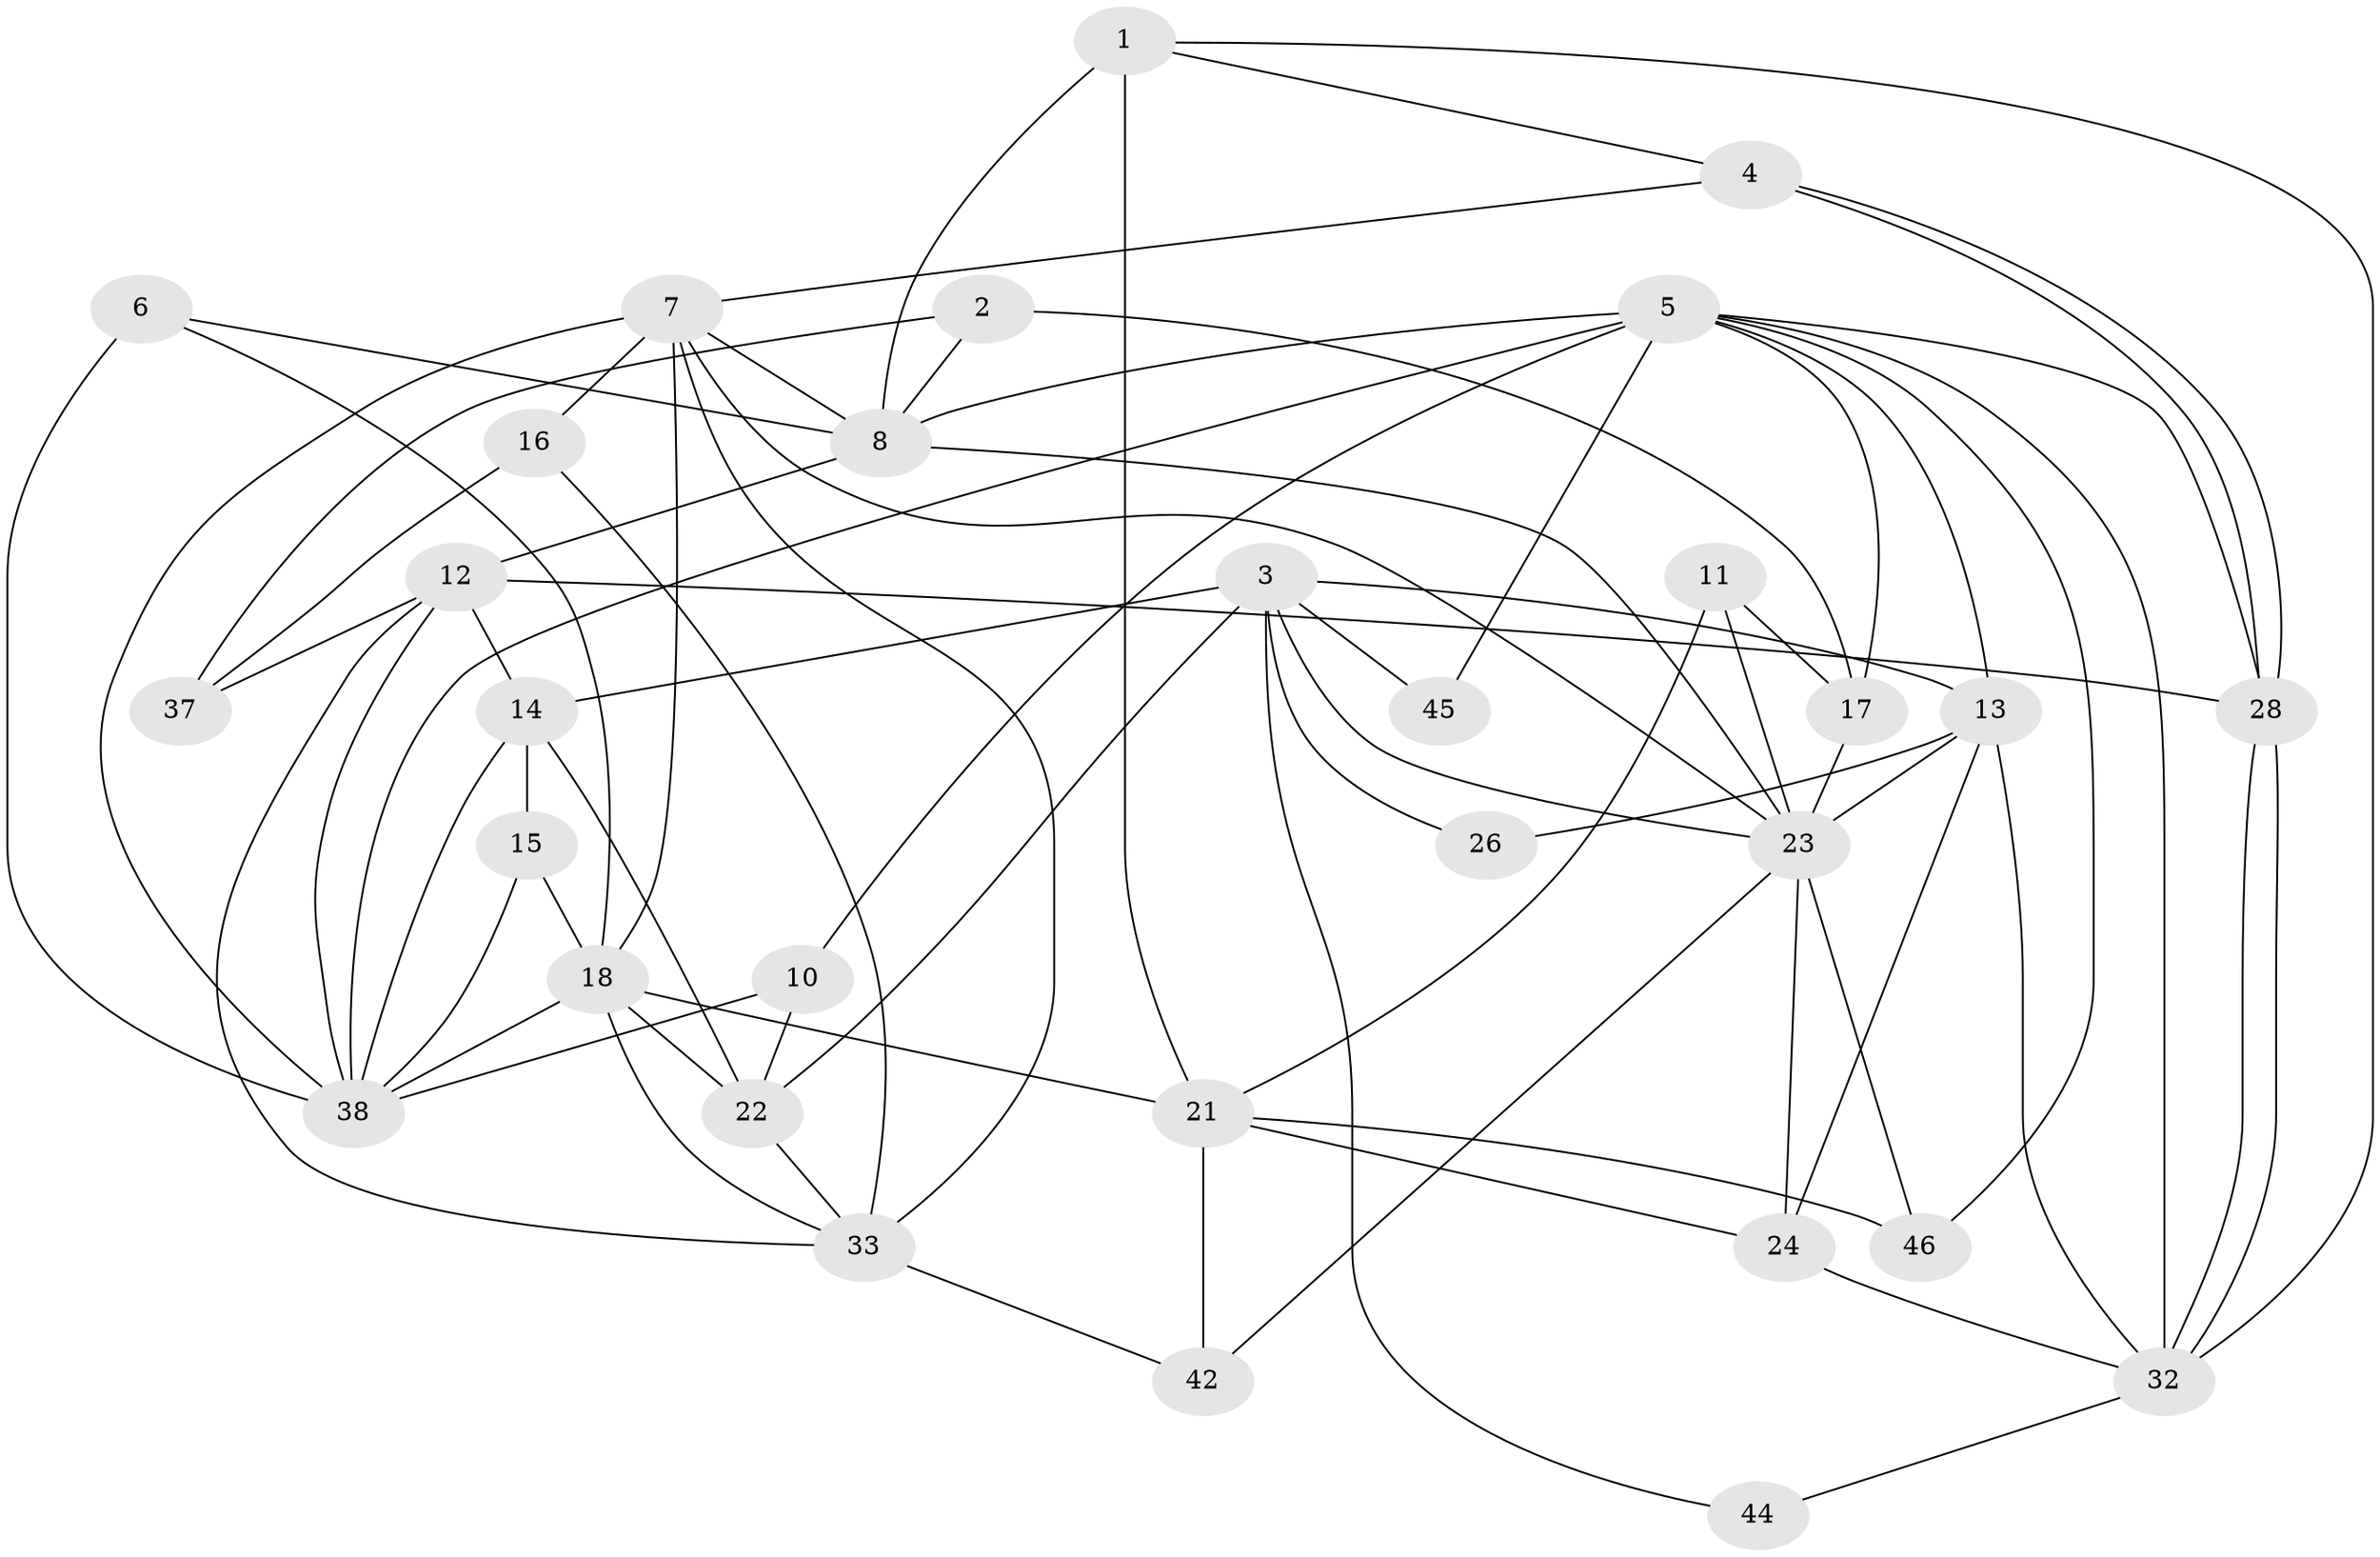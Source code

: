 // original degree distribution, {4: 0.27450980392156865, 3: 0.27450980392156865, 7: 0.0392156862745098, 5: 0.1568627450980392, 6: 0.09803921568627451, 2: 0.13725490196078433, 8: 0.0196078431372549}
// Generated by graph-tools (version 1.1) at 2025/41/03/06/25 10:41:54]
// undirected, 31 vertices, 75 edges
graph export_dot {
graph [start="1"]
  node [color=gray90,style=filled];
  1 [super="+25"];
  2 [super="+34"];
  3 [super="+47"];
  4;
  5 [super="+31"];
  6 [super="+43"];
  7 [super="+9"];
  8 [super="+20"];
  10;
  11;
  12 [super="+29"];
  13 [super="+49"];
  14 [super="+36"];
  15;
  16 [super="+41"];
  17 [super="+30"];
  18 [super="+19"];
  21 [super="+50"];
  22 [super="+35"];
  23 [super="+48"];
  24 [super="+27"];
  26;
  28;
  32 [super="+39"];
  33 [super="+40"];
  37;
  38 [super="+51"];
  42;
  44;
  45;
  46;
  1 -- 4;
  1 -- 8;
  1 -- 21 [weight=2];
  1 -- 32;
  2 -- 37;
  2 -- 8;
  2 -- 17;
  3 -- 23;
  3 -- 26;
  3 -- 22;
  3 -- 44;
  3 -- 45;
  3 -- 13;
  3 -- 14;
  4 -- 28;
  4 -- 28;
  4 -- 7;
  5 -- 28;
  5 -- 38 [weight=2];
  5 -- 8;
  5 -- 10;
  5 -- 46;
  5 -- 32;
  5 -- 45;
  5 -- 17;
  5 -- 13;
  6 -- 8;
  6 -- 18;
  6 -- 38;
  7 -- 33;
  7 -- 23;
  7 -- 16 [weight=2];
  7 -- 38;
  7 -- 18;
  7 -- 8;
  8 -- 12;
  8 -- 23;
  10 -- 22;
  10 -- 38;
  11 -- 17;
  11 -- 21;
  11 -- 23;
  12 -- 28;
  12 -- 33;
  12 -- 38;
  12 -- 37;
  12 -- 14;
  13 -- 24;
  13 -- 23 [weight=2];
  13 -- 32;
  13 -- 26;
  14 -- 22 [weight=2];
  14 -- 38;
  14 -- 15;
  15 -- 18;
  15 -- 38;
  16 -- 37;
  16 -- 33;
  17 -- 23 [weight=3];
  18 -- 33;
  18 -- 21;
  18 -- 22;
  18 -- 38;
  21 -- 42;
  21 -- 46;
  21 -- 24;
  22 -- 33;
  23 -- 46;
  23 -- 42;
  23 -- 24;
  24 -- 32;
  28 -- 32;
  28 -- 32;
  32 -- 44;
  33 -- 42;
}
